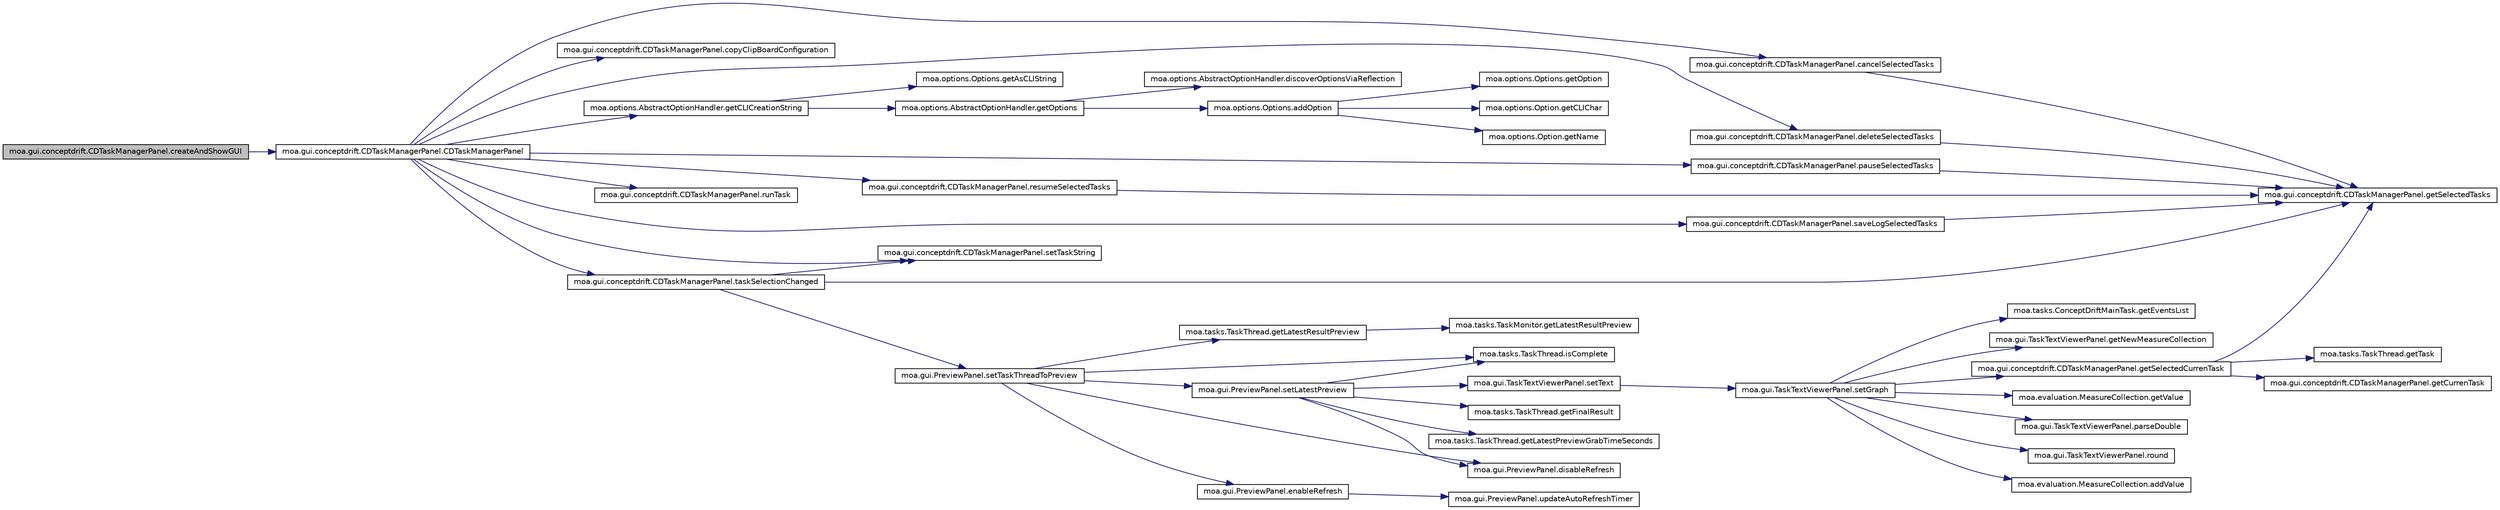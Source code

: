 digraph G
{
  edge [fontname="Helvetica",fontsize="10",labelfontname="Helvetica",labelfontsize="10"];
  node [fontname="Helvetica",fontsize="10",shape=record];
  rankdir=LR;
  Node1 [label="moa.gui.conceptdrift.CDTaskManagerPanel.createAndShowGUI",height=0.2,width=0.4,color="black", fillcolor="grey75", style="filled" fontcolor="black"];
  Node1 -> Node2 [color="midnightblue",fontsize="10",style="solid",fontname="Helvetica"];
  Node2 [label="moa.gui.conceptdrift.CDTaskManagerPanel.CDTaskManagerPanel",height=0.2,width=0.4,color="black", fillcolor="white", style="filled",URL="$classmoa_1_1gui_1_1conceptdrift_1_1CDTaskManagerPanel.html#a04f4ae3de268d7b0ae19682dafc4d06d"];
  Node2 -> Node3 [color="midnightblue",fontsize="10",style="solid",fontname="Helvetica"];
  Node3 [label="moa.gui.conceptdrift.CDTaskManagerPanel.cancelSelectedTasks",height=0.2,width=0.4,color="black", fillcolor="white", style="filled",URL="$classmoa_1_1gui_1_1conceptdrift_1_1CDTaskManagerPanel.html#a8405a566bd3aa394aeab0766fa9535bf"];
  Node3 -> Node4 [color="midnightblue",fontsize="10",style="solid",fontname="Helvetica"];
  Node4 [label="moa.gui.conceptdrift.CDTaskManagerPanel.getSelectedTasks",height=0.2,width=0.4,color="black", fillcolor="white", style="filled",URL="$classmoa_1_1gui_1_1conceptdrift_1_1CDTaskManagerPanel.html#add709d2d090cedfe3728efcc9acf6dd2"];
  Node2 -> Node5 [color="midnightblue",fontsize="10",style="solid",fontname="Helvetica"];
  Node5 [label="moa.gui.conceptdrift.CDTaskManagerPanel.copyClipBoardConfiguration",height=0.2,width=0.4,color="black", fillcolor="white", style="filled",URL="$classmoa_1_1gui_1_1conceptdrift_1_1CDTaskManagerPanel.html#a76234cd38778d3d4fdf54988283a54e2"];
  Node2 -> Node6 [color="midnightblue",fontsize="10",style="solid",fontname="Helvetica"];
  Node6 [label="moa.gui.conceptdrift.CDTaskManagerPanel.deleteSelectedTasks",height=0.2,width=0.4,color="black", fillcolor="white", style="filled",URL="$classmoa_1_1gui_1_1conceptdrift_1_1CDTaskManagerPanel.html#a9a0f15d72e36d25cc952b4c592637fa5"];
  Node6 -> Node4 [color="midnightblue",fontsize="10",style="solid",fontname="Helvetica"];
  Node2 -> Node7 [color="midnightblue",fontsize="10",style="solid",fontname="Helvetica"];
  Node7 [label="moa.options.AbstractOptionHandler.getCLICreationString",height=0.2,width=0.4,color="black", fillcolor="white", style="filled",URL="$classmoa_1_1options_1_1AbstractOptionHandler.html#aeaeb9c80ecb2664eff34245d98464890",tooltip="Gets the Command Line Interface text to create the object."];
  Node7 -> Node8 [color="midnightblue",fontsize="10",style="solid",fontname="Helvetica"];
  Node8 [label="moa.options.Options.getAsCLIString",height=0.2,width=0.4,color="black", fillcolor="white", style="filled",URL="$classmoa_1_1options_1_1Options.html#a2fea19f837dd10ef9ae2aed696c73f05"];
  Node7 -> Node9 [color="midnightblue",fontsize="10",style="solid",fontname="Helvetica"];
  Node9 [label="moa.options.AbstractOptionHandler.getOptions",height=0.2,width=0.4,color="black", fillcolor="white", style="filled",URL="$classmoa_1_1options_1_1AbstractOptionHandler.html#a7ba82c22a57694b00d317d345f1fa317",tooltip="Gets the options of this object."];
  Node9 -> Node10 [color="midnightblue",fontsize="10",style="solid",fontname="Helvetica"];
  Node10 [label="moa.options.Options.addOption",height=0.2,width=0.4,color="black", fillcolor="white", style="filled",URL="$classmoa_1_1options_1_1Options.html#a1886243eaecde00151eb2787c6501d6f"];
  Node10 -> Node11 [color="midnightblue",fontsize="10",style="solid",fontname="Helvetica"];
  Node11 [label="moa.options.Option.getCLIChar",height=0.2,width=0.4,color="black", fillcolor="white", style="filled",URL="$interfacemoa_1_1options_1_1Option.html#a0f2bfa3fc25dfbd92be96d007e093c3c",tooltip="Gets the Command Line Interface text of this option."];
  Node10 -> Node12 [color="midnightblue",fontsize="10",style="solid",fontname="Helvetica"];
  Node12 [label="moa.options.Option.getName",height=0.2,width=0.4,color="black", fillcolor="white", style="filled",URL="$interfacemoa_1_1options_1_1Option.html#a28d0b5eb1a547178d6d43c3d8cc89142",tooltip="Gets the name of this option."];
  Node10 -> Node13 [color="midnightblue",fontsize="10",style="solid",fontname="Helvetica"];
  Node13 [label="moa.options.Options.getOption",height=0.2,width=0.4,color="black", fillcolor="white", style="filled",URL="$classmoa_1_1options_1_1Options.html#ad2061f549ed2eb9bb7bc5bbb3ab17019"];
  Node9 -> Node14 [color="midnightblue",fontsize="10",style="solid",fontname="Helvetica"];
  Node14 [label="moa.options.AbstractOptionHandler.discoverOptionsViaReflection",height=0.2,width=0.4,color="black", fillcolor="white", style="filled",URL="$classmoa_1_1options_1_1AbstractOptionHandler.html#ae53b13b76bc49c8deea73e6d3847e540",tooltip="Gets the options of this class via reflection."];
  Node2 -> Node15 [color="midnightblue",fontsize="10",style="solid",fontname="Helvetica"];
  Node15 [label="moa.gui.conceptdrift.CDTaskManagerPanel.pauseSelectedTasks",height=0.2,width=0.4,color="black", fillcolor="white", style="filled",URL="$classmoa_1_1gui_1_1conceptdrift_1_1CDTaskManagerPanel.html#ac538f62d67ad54bf77170771e0542de6"];
  Node15 -> Node4 [color="midnightblue",fontsize="10",style="solid",fontname="Helvetica"];
  Node2 -> Node16 [color="midnightblue",fontsize="10",style="solid",fontname="Helvetica"];
  Node16 [label="moa.gui.conceptdrift.CDTaskManagerPanel.resumeSelectedTasks",height=0.2,width=0.4,color="black", fillcolor="white", style="filled",URL="$classmoa_1_1gui_1_1conceptdrift_1_1CDTaskManagerPanel.html#af7054d51f6adc393dcab3ea6fa1f310c"];
  Node16 -> Node4 [color="midnightblue",fontsize="10",style="solid",fontname="Helvetica"];
  Node2 -> Node17 [color="midnightblue",fontsize="10",style="solid",fontname="Helvetica"];
  Node17 [label="moa.gui.conceptdrift.CDTaskManagerPanel.runTask",height=0.2,width=0.4,color="black", fillcolor="white", style="filled",URL="$classmoa_1_1gui_1_1conceptdrift_1_1CDTaskManagerPanel.html#ac5510d19ef745707a1e9f772811c9cd6"];
  Node2 -> Node18 [color="midnightblue",fontsize="10",style="solid",fontname="Helvetica"];
  Node18 [label="moa.gui.conceptdrift.CDTaskManagerPanel.saveLogSelectedTasks",height=0.2,width=0.4,color="black", fillcolor="white", style="filled",URL="$classmoa_1_1gui_1_1conceptdrift_1_1CDTaskManagerPanel.html#aa5362459e4aacb263e20cca14159e35d"];
  Node18 -> Node4 [color="midnightblue",fontsize="10",style="solid",fontname="Helvetica"];
  Node2 -> Node19 [color="midnightblue",fontsize="10",style="solid",fontname="Helvetica"];
  Node19 [label="moa.gui.conceptdrift.CDTaskManagerPanel.setTaskString",height=0.2,width=0.4,color="black", fillcolor="white", style="filled",URL="$classmoa_1_1gui_1_1conceptdrift_1_1CDTaskManagerPanel.html#ab40ca1b6736c5fc73a83b4917a9e66ee"];
  Node2 -> Node20 [color="midnightblue",fontsize="10",style="solid",fontname="Helvetica"];
  Node20 [label="moa.gui.conceptdrift.CDTaskManagerPanel.taskSelectionChanged",height=0.2,width=0.4,color="black", fillcolor="white", style="filled",URL="$classmoa_1_1gui_1_1conceptdrift_1_1CDTaskManagerPanel.html#acd0002bc91b2aba4a70aadbcc6aa952d"];
  Node20 -> Node4 [color="midnightblue",fontsize="10",style="solid",fontname="Helvetica"];
  Node20 -> Node19 [color="midnightblue",fontsize="10",style="solid",fontname="Helvetica"];
  Node20 -> Node21 [color="midnightblue",fontsize="10",style="solid",fontname="Helvetica"];
  Node21 [label="moa.gui.PreviewPanel.setTaskThreadToPreview",height=0.2,width=0.4,color="black", fillcolor="white", style="filled",URL="$classmoa_1_1gui_1_1PreviewPanel.html#a669a112f710e0da743cc7cf3f7cd4a18"];
  Node21 -> Node22 [color="midnightblue",fontsize="10",style="solid",fontname="Helvetica"];
  Node22 [label="moa.gui.PreviewPanel.disableRefresh",height=0.2,width=0.4,color="black", fillcolor="white", style="filled",URL="$classmoa_1_1gui_1_1PreviewPanel.html#a6d12f33c0f85fbbee2a9d794c465e5da"];
  Node21 -> Node23 [color="midnightblue",fontsize="10",style="solid",fontname="Helvetica"];
  Node23 [label="moa.gui.PreviewPanel.enableRefresh",height=0.2,width=0.4,color="black", fillcolor="white", style="filled",URL="$classmoa_1_1gui_1_1PreviewPanel.html#ae7576a644bdec62eed2ce4895b20197e"];
  Node23 -> Node24 [color="midnightblue",fontsize="10",style="solid",fontname="Helvetica"];
  Node24 [label="moa.gui.PreviewPanel.updateAutoRefreshTimer",height=0.2,width=0.4,color="black", fillcolor="white", style="filled",URL="$classmoa_1_1gui_1_1PreviewPanel.html#aff1474b9510a5621cb4028a7ed09551d"];
  Node21 -> Node25 [color="midnightblue",fontsize="10",style="solid",fontname="Helvetica"];
  Node25 [label="moa.tasks.TaskThread.getLatestResultPreview",height=0.2,width=0.4,color="black", fillcolor="white", style="filled",URL="$classmoa_1_1tasks_1_1TaskThread.html#a41368d9cfdb87bc1295e2c1cd9a0d787"];
  Node25 -> Node26 [color="midnightblue",fontsize="10",style="solid",fontname="Helvetica"];
  Node26 [label="moa.tasks.TaskMonitor.getLatestResultPreview",height=0.2,width=0.4,color="black", fillcolor="white", style="filled",URL="$interfacemoa_1_1tasks_1_1TaskMonitor.html#aaeac700f78168fdd9edff1b9daa8411b",tooltip="Gets the current result to preview."];
  Node21 -> Node27 [color="midnightblue",fontsize="10",style="solid",fontname="Helvetica"];
  Node27 [label="moa.tasks.TaskThread.isComplete",height=0.2,width=0.4,color="black", fillcolor="white", style="filled",URL="$classmoa_1_1tasks_1_1TaskThread.html#ab7be27d49b04204985d254ee51a3eb7b"];
  Node21 -> Node28 [color="midnightblue",fontsize="10",style="solid",fontname="Helvetica"];
  Node28 [label="moa.gui.PreviewPanel.setLatestPreview",height=0.2,width=0.4,color="black", fillcolor="white", style="filled",URL="$classmoa_1_1gui_1_1PreviewPanel.html#a54be4baf6535698a4b85a1444eda1267"];
  Node28 -> Node22 [color="midnightblue",fontsize="10",style="solid",fontname="Helvetica"];
  Node28 -> Node29 [color="midnightblue",fontsize="10",style="solid",fontname="Helvetica"];
  Node29 [label="moa.tasks.TaskThread.getFinalResult",height=0.2,width=0.4,color="black", fillcolor="white", style="filled",URL="$classmoa_1_1tasks_1_1TaskThread.html#a7c7fb4d3426dfe208dd5c8972f74eb49"];
  Node28 -> Node30 [color="midnightblue",fontsize="10",style="solid",fontname="Helvetica"];
  Node30 [label="moa.tasks.TaskThread.getLatestPreviewGrabTimeSeconds",height=0.2,width=0.4,color="black", fillcolor="white", style="filled",URL="$classmoa_1_1tasks_1_1TaskThread.html#a7b6c14739d77528991522676d1489aa8"];
  Node28 -> Node27 [color="midnightblue",fontsize="10",style="solid",fontname="Helvetica"];
  Node28 -> Node31 [color="midnightblue",fontsize="10",style="solid",fontname="Helvetica"];
  Node31 [label="moa.gui.TaskTextViewerPanel.setText",height=0.2,width=0.4,color="black", fillcolor="white", style="filled",URL="$classmoa_1_1gui_1_1TaskTextViewerPanel.html#a0193f976560fd45d675cafc39a71fd1e"];
  Node31 -> Node32 [color="midnightblue",fontsize="10",style="solid",fontname="Helvetica"];
  Node32 [label="moa.gui.TaskTextViewerPanel.setGraph",height=0.2,width=0.4,color="black", fillcolor="white", style="filled",URL="$classmoa_1_1gui_1_1TaskTextViewerPanel.html#a58e92cea35637ef475a544fd0f2d4ed2"];
  Node32 -> Node33 [color="midnightblue",fontsize="10",style="solid",fontname="Helvetica"];
  Node33 [label="moa.evaluation.MeasureCollection.addValue",height=0.2,width=0.4,color="black", fillcolor="white", style="filled",URL="$classmoa_1_1evaluation_1_1MeasureCollection.html#a344a1c04e2e600092750c6676b9c9906"];
  Node32 -> Node34 [color="midnightblue",fontsize="10",style="solid",fontname="Helvetica"];
  Node34 [label="moa.tasks.ConceptDriftMainTask.getEventsList",height=0.2,width=0.4,color="black", fillcolor="white", style="filled",URL="$classmoa_1_1tasks_1_1ConceptDriftMainTask.html#ad4c08b553ea52bac21903b9af68d1a81"];
  Node32 -> Node35 [color="midnightblue",fontsize="10",style="solid",fontname="Helvetica"];
  Node35 [label="moa.gui.TaskTextViewerPanel.getNewMeasureCollection",height=0.2,width=0.4,color="black", fillcolor="white", style="filled",URL="$classmoa_1_1gui_1_1TaskTextViewerPanel.html#ae11493bdbd1de595e9890826665e00e4"];
  Node32 -> Node36 [color="midnightblue",fontsize="10",style="solid",fontname="Helvetica"];
  Node36 [label="moa.gui.conceptdrift.CDTaskManagerPanel.getSelectedCurrenTask",height=0.2,width=0.4,color="black", fillcolor="white", style="filled",URL="$classmoa_1_1gui_1_1conceptdrift_1_1CDTaskManagerPanel.html#a35d1a35fedfe654f551e0674a57994b5"];
  Node36 -> Node37 [color="midnightblue",fontsize="10",style="solid",fontname="Helvetica"];
  Node37 [label="moa.gui.conceptdrift.CDTaskManagerPanel.getCurrenTask",height=0.2,width=0.4,color="black", fillcolor="white", style="filled",URL="$classmoa_1_1gui_1_1conceptdrift_1_1CDTaskManagerPanel.html#a4b83ab8c9a34504bac8916eb9b0d1272"];
  Node36 -> Node4 [color="midnightblue",fontsize="10",style="solid",fontname="Helvetica"];
  Node36 -> Node38 [color="midnightblue",fontsize="10",style="solid",fontname="Helvetica"];
  Node38 [label="moa.tasks.TaskThread.getTask",height=0.2,width=0.4,color="black", fillcolor="white", style="filled",URL="$classmoa_1_1tasks_1_1TaskThread.html#aaa42f5df321a72870b224e83bb0cf6fa"];
  Node32 -> Node39 [color="midnightblue",fontsize="10",style="solid",fontname="Helvetica"];
  Node39 [label="moa.evaluation.MeasureCollection.getValue",height=0.2,width=0.4,color="black", fillcolor="white", style="filled",URL="$classmoa_1_1evaluation_1_1MeasureCollection.html#a23eeb889828aafe68c192fab36a0ade3"];
  Node32 -> Node40 [color="midnightblue",fontsize="10",style="solid",fontname="Helvetica"];
  Node40 [label="moa.gui.TaskTextViewerPanel.parseDouble",height=0.2,width=0.4,color="black", fillcolor="white", style="filled",URL="$classmoa_1_1gui_1_1TaskTextViewerPanel.html#aab1cb112128fcfc69a51c69bfa2ee135"];
  Node32 -> Node41 [color="midnightblue",fontsize="10",style="solid",fontname="Helvetica"];
  Node41 [label="moa.gui.TaskTextViewerPanel.round",height=0.2,width=0.4,color="black", fillcolor="white", style="filled",URL="$classmoa_1_1gui_1_1TaskTextViewerPanel.html#a508113467ed9b0bf03dd9620053009ae"];
}
